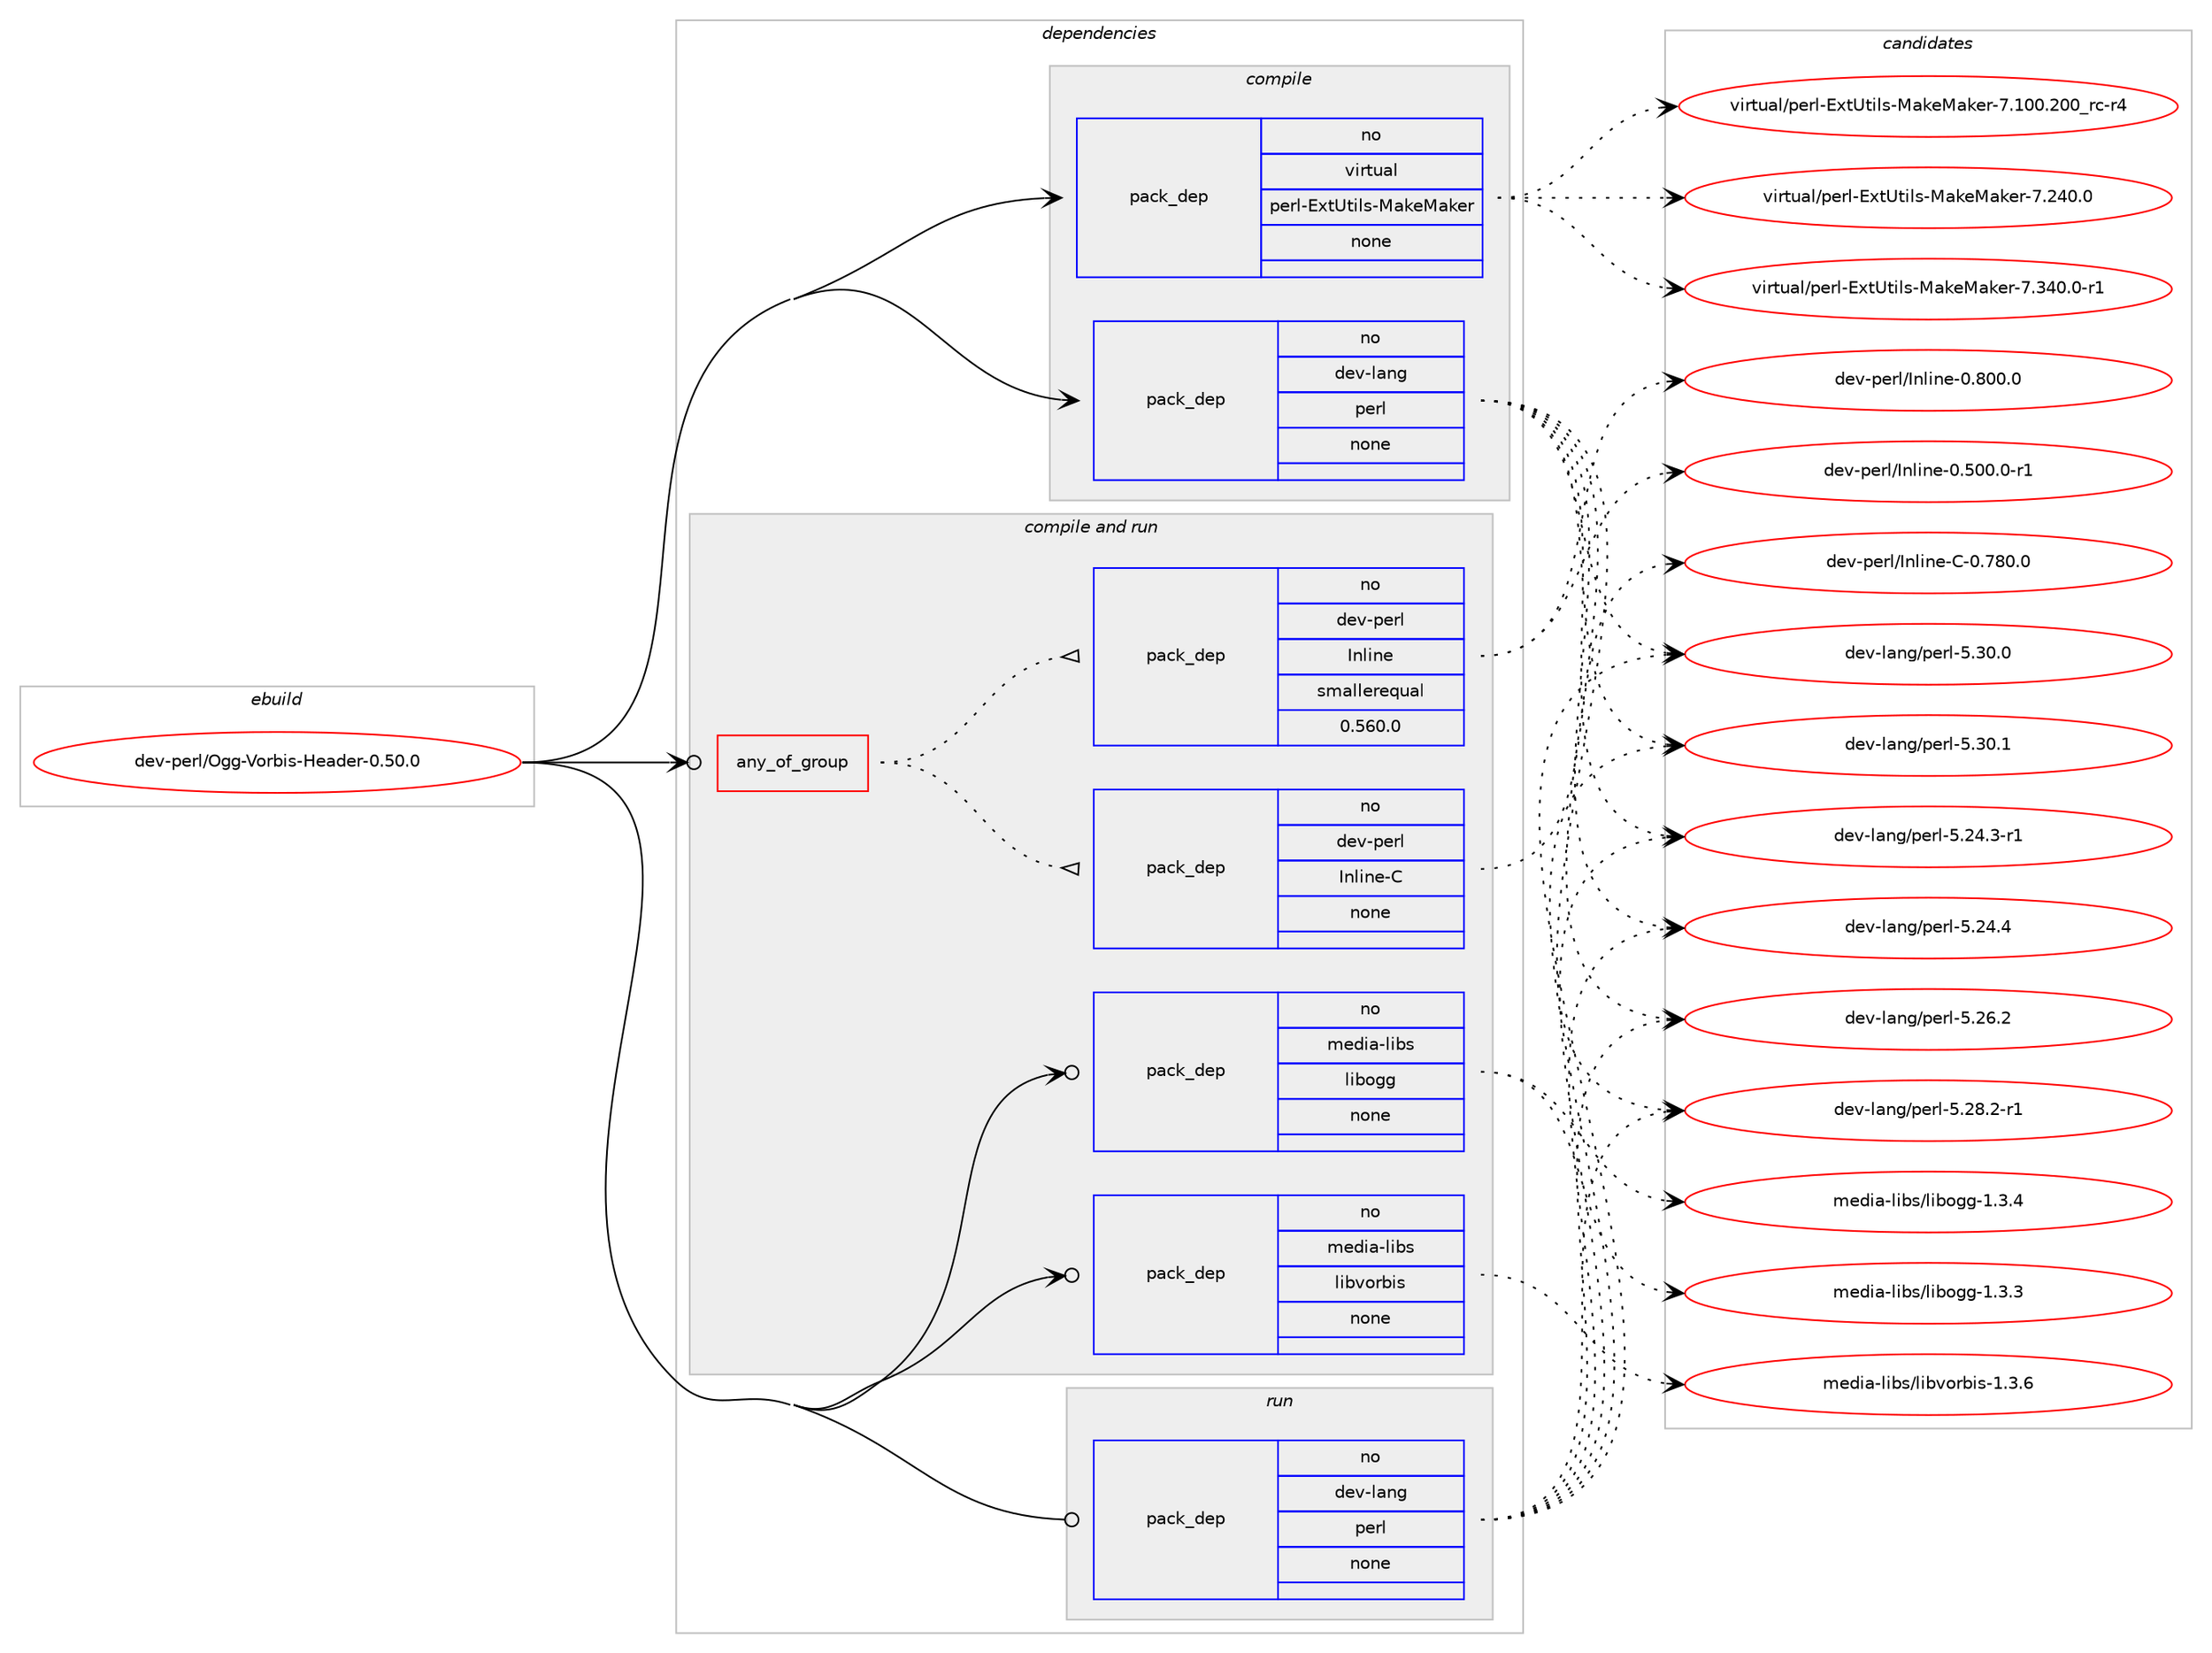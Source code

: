 digraph prolog {

# *************
# Graph options
# *************

newrank=true;
concentrate=true;
compound=true;
graph [rankdir=LR,fontname=Helvetica,fontsize=10,ranksep=1.5];#, ranksep=2.5, nodesep=0.2];
edge  [arrowhead=vee];
node  [fontname=Helvetica,fontsize=10];

# **********
# The ebuild
# **********

subgraph cluster_leftcol {
color=gray;
rank=same;
label=<<i>ebuild</i>>;
id [label="dev-perl/Ogg-Vorbis-Header-0.50.0", color=red, width=4, href="../dev-perl/Ogg-Vorbis-Header-0.50.0.svg"];
}

# ****************
# The dependencies
# ****************

subgraph cluster_midcol {
color=gray;
label=<<i>dependencies</i>>;
subgraph cluster_compile {
fillcolor="#eeeeee";
style=filled;
label=<<i>compile</i>>;
subgraph pack437653 {
dependency583427 [label=<<TABLE BORDER="0" CELLBORDER="1" CELLSPACING="0" CELLPADDING="4" WIDTH="220"><TR><TD ROWSPAN="6" CELLPADDING="30">pack_dep</TD></TR><TR><TD WIDTH="110">no</TD></TR><TR><TD>dev-lang</TD></TR><TR><TD>perl</TD></TR><TR><TD>none</TD></TR><TR><TD></TD></TR></TABLE>>, shape=none, color=blue];
}
id:e -> dependency583427:w [weight=20,style="solid",arrowhead="vee"];
subgraph pack437654 {
dependency583428 [label=<<TABLE BORDER="0" CELLBORDER="1" CELLSPACING="0" CELLPADDING="4" WIDTH="220"><TR><TD ROWSPAN="6" CELLPADDING="30">pack_dep</TD></TR><TR><TD WIDTH="110">no</TD></TR><TR><TD>virtual</TD></TR><TR><TD>perl-ExtUtils-MakeMaker</TD></TR><TR><TD>none</TD></TR><TR><TD></TD></TR></TABLE>>, shape=none, color=blue];
}
id:e -> dependency583428:w [weight=20,style="solid",arrowhead="vee"];
}
subgraph cluster_compileandrun {
fillcolor="#eeeeee";
style=filled;
label=<<i>compile and run</i>>;
subgraph any11293 {
dependency583429 [label=<<TABLE BORDER="0" CELLBORDER="1" CELLSPACING="0" CELLPADDING="4"><TR><TD CELLPADDING="10">any_of_group</TD></TR></TABLE>>, shape=none, color=red];subgraph pack437655 {
dependency583430 [label=<<TABLE BORDER="0" CELLBORDER="1" CELLSPACING="0" CELLPADDING="4" WIDTH="220"><TR><TD ROWSPAN="6" CELLPADDING="30">pack_dep</TD></TR><TR><TD WIDTH="110">no</TD></TR><TR><TD>dev-perl</TD></TR><TR><TD>Inline</TD></TR><TR><TD>smallerequal</TD></TR><TR><TD>0.560.0</TD></TR></TABLE>>, shape=none, color=blue];
}
dependency583429:e -> dependency583430:w [weight=20,style="dotted",arrowhead="oinv"];
subgraph pack437656 {
dependency583431 [label=<<TABLE BORDER="0" CELLBORDER="1" CELLSPACING="0" CELLPADDING="4" WIDTH="220"><TR><TD ROWSPAN="6" CELLPADDING="30">pack_dep</TD></TR><TR><TD WIDTH="110">no</TD></TR><TR><TD>dev-perl</TD></TR><TR><TD>Inline-C</TD></TR><TR><TD>none</TD></TR><TR><TD></TD></TR></TABLE>>, shape=none, color=blue];
}
dependency583429:e -> dependency583431:w [weight=20,style="dotted",arrowhead="oinv"];
}
id:e -> dependency583429:w [weight=20,style="solid",arrowhead="odotvee"];
subgraph pack437657 {
dependency583432 [label=<<TABLE BORDER="0" CELLBORDER="1" CELLSPACING="0" CELLPADDING="4" WIDTH="220"><TR><TD ROWSPAN="6" CELLPADDING="30">pack_dep</TD></TR><TR><TD WIDTH="110">no</TD></TR><TR><TD>media-libs</TD></TR><TR><TD>libogg</TD></TR><TR><TD>none</TD></TR><TR><TD></TD></TR></TABLE>>, shape=none, color=blue];
}
id:e -> dependency583432:w [weight=20,style="solid",arrowhead="odotvee"];
subgraph pack437658 {
dependency583433 [label=<<TABLE BORDER="0" CELLBORDER="1" CELLSPACING="0" CELLPADDING="4" WIDTH="220"><TR><TD ROWSPAN="6" CELLPADDING="30">pack_dep</TD></TR><TR><TD WIDTH="110">no</TD></TR><TR><TD>media-libs</TD></TR><TR><TD>libvorbis</TD></TR><TR><TD>none</TD></TR><TR><TD></TD></TR></TABLE>>, shape=none, color=blue];
}
id:e -> dependency583433:w [weight=20,style="solid",arrowhead="odotvee"];
}
subgraph cluster_run {
fillcolor="#eeeeee";
style=filled;
label=<<i>run</i>>;
subgraph pack437659 {
dependency583434 [label=<<TABLE BORDER="0" CELLBORDER="1" CELLSPACING="0" CELLPADDING="4" WIDTH="220"><TR><TD ROWSPAN="6" CELLPADDING="30">pack_dep</TD></TR><TR><TD WIDTH="110">no</TD></TR><TR><TD>dev-lang</TD></TR><TR><TD>perl</TD></TR><TR><TD>none</TD></TR><TR><TD></TD></TR></TABLE>>, shape=none, color=blue];
}
id:e -> dependency583434:w [weight=20,style="solid",arrowhead="odot"];
}
}

# **************
# The candidates
# **************

subgraph cluster_choices {
rank=same;
color=gray;
label=<<i>candidates</i>>;

subgraph choice437653 {
color=black;
nodesep=1;
choice100101118451089711010347112101114108455346505246514511449 [label="dev-lang/perl-5.24.3-r1", color=red, width=4,href="../dev-lang/perl-5.24.3-r1.svg"];
choice10010111845108971101034711210111410845534650524652 [label="dev-lang/perl-5.24.4", color=red, width=4,href="../dev-lang/perl-5.24.4.svg"];
choice10010111845108971101034711210111410845534650544650 [label="dev-lang/perl-5.26.2", color=red, width=4,href="../dev-lang/perl-5.26.2.svg"];
choice100101118451089711010347112101114108455346505646504511449 [label="dev-lang/perl-5.28.2-r1", color=red, width=4,href="../dev-lang/perl-5.28.2-r1.svg"];
choice10010111845108971101034711210111410845534651484648 [label="dev-lang/perl-5.30.0", color=red, width=4,href="../dev-lang/perl-5.30.0.svg"];
choice10010111845108971101034711210111410845534651484649 [label="dev-lang/perl-5.30.1", color=red, width=4,href="../dev-lang/perl-5.30.1.svg"];
dependency583427:e -> choice100101118451089711010347112101114108455346505246514511449:w [style=dotted,weight="100"];
dependency583427:e -> choice10010111845108971101034711210111410845534650524652:w [style=dotted,weight="100"];
dependency583427:e -> choice10010111845108971101034711210111410845534650544650:w [style=dotted,weight="100"];
dependency583427:e -> choice100101118451089711010347112101114108455346505646504511449:w [style=dotted,weight="100"];
dependency583427:e -> choice10010111845108971101034711210111410845534651484648:w [style=dotted,weight="100"];
dependency583427:e -> choice10010111845108971101034711210111410845534651484649:w [style=dotted,weight="100"];
}
subgraph choice437654 {
color=black;
nodesep=1;
choice118105114116117971084711210111410845691201168511610510811545779710710177971071011144555464948484650484895114994511452 [label="virtual/perl-ExtUtils-MakeMaker-7.100.200_rc-r4", color=red, width=4,href="../virtual/perl-ExtUtils-MakeMaker-7.100.200_rc-r4.svg"];
choice118105114116117971084711210111410845691201168511610510811545779710710177971071011144555465052484648 [label="virtual/perl-ExtUtils-MakeMaker-7.240.0", color=red, width=4,href="../virtual/perl-ExtUtils-MakeMaker-7.240.0.svg"];
choice1181051141161179710847112101114108456912011685116105108115457797107101779710710111445554651524846484511449 [label="virtual/perl-ExtUtils-MakeMaker-7.340.0-r1", color=red, width=4,href="../virtual/perl-ExtUtils-MakeMaker-7.340.0-r1.svg"];
dependency583428:e -> choice118105114116117971084711210111410845691201168511610510811545779710710177971071011144555464948484650484895114994511452:w [style=dotted,weight="100"];
dependency583428:e -> choice118105114116117971084711210111410845691201168511610510811545779710710177971071011144555465052484648:w [style=dotted,weight="100"];
dependency583428:e -> choice1181051141161179710847112101114108456912011685116105108115457797107101779710710111445554651524846484511449:w [style=dotted,weight="100"];
}
subgraph choice437655 {
color=black;
nodesep=1;
choice10010111845112101114108477311010810511010145484653484846484511449 [label="dev-perl/Inline-0.500.0-r1", color=red, width=4,href="../dev-perl/Inline-0.500.0-r1.svg"];
choice1001011184511210111410847731101081051101014548465648484648 [label="dev-perl/Inline-0.800.0", color=red, width=4,href="../dev-perl/Inline-0.800.0.svg"];
dependency583430:e -> choice10010111845112101114108477311010810511010145484653484846484511449:w [style=dotted,weight="100"];
dependency583430:e -> choice1001011184511210111410847731101081051101014548465648484648:w [style=dotted,weight="100"];
}
subgraph choice437656 {
color=black;
nodesep=1;
choice10010111845112101114108477311010810511010145674548465556484648 [label="dev-perl/Inline-C-0.780.0", color=red, width=4,href="../dev-perl/Inline-C-0.780.0.svg"];
dependency583431:e -> choice10010111845112101114108477311010810511010145674548465556484648:w [style=dotted,weight="100"];
}
subgraph choice437657 {
color=black;
nodesep=1;
choice1091011001059745108105981154710810598111103103454946514651 [label="media-libs/libogg-1.3.3", color=red, width=4,href="../media-libs/libogg-1.3.3.svg"];
choice1091011001059745108105981154710810598111103103454946514652 [label="media-libs/libogg-1.3.4", color=red, width=4,href="../media-libs/libogg-1.3.4.svg"];
dependency583432:e -> choice1091011001059745108105981154710810598111103103454946514651:w [style=dotted,weight="100"];
dependency583432:e -> choice1091011001059745108105981154710810598111103103454946514652:w [style=dotted,weight="100"];
}
subgraph choice437658 {
color=black;
nodesep=1;
choice109101100105974510810598115471081059811811111498105115454946514654 [label="media-libs/libvorbis-1.3.6", color=red, width=4,href="../media-libs/libvorbis-1.3.6.svg"];
dependency583433:e -> choice109101100105974510810598115471081059811811111498105115454946514654:w [style=dotted,weight="100"];
}
subgraph choice437659 {
color=black;
nodesep=1;
choice100101118451089711010347112101114108455346505246514511449 [label="dev-lang/perl-5.24.3-r1", color=red, width=4,href="../dev-lang/perl-5.24.3-r1.svg"];
choice10010111845108971101034711210111410845534650524652 [label="dev-lang/perl-5.24.4", color=red, width=4,href="../dev-lang/perl-5.24.4.svg"];
choice10010111845108971101034711210111410845534650544650 [label="dev-lang/perl-5.26.2", color=red, width=4,href="../dev-lang/perl-5.26.2.svg"];
choice100101118451089711010347112101114108455346505646504511449 [label="dev-lang/perl-5.28.2-r1", color=red, width=4,href="../dev-lang/perl-5.28.2-r1.svg"];
choice10010111845108971101034711210111410845534651484648 [label="dev-lang/perl-5.30.0", color=red, width=4,href="../dev-lang/perl-5.30.0.svg"];
choice10010111845108971101034711210111410845534651484649 [label="dev-lang/perl-5.30.1", color=red, width=4,href="../dev-lang/perl-5.30.1.svg"];
dependency583434:e -> choice100101118451089711010347112101114108455346505246514511449:w [style=dotted,weight="100"];
dependency583434:e -> choice10010111845108971101034711210111410845534650524652:w [style=dotted,weight="100"];
dependency583434:e -> choice10010111845108971101034711210111410845534650544650:w [style=dotted,weight="100"];
dependency583434:e -> choice100101118451089711010347112101114108455346505646504511449:w [style=dotted,weight="100"];
dependency583434:e -> choice10010111845108971101034711210111410845534651484648:w [style=dotted,weight="100"];
dependency583434:e -> choice10010111845108971101034711210111410845534651484649:w [style=dotted,weight="100"];
}
}

}
